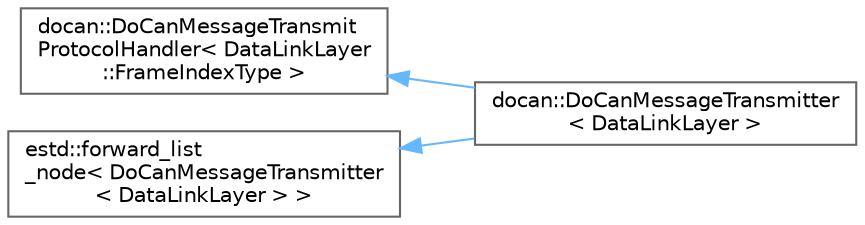 digraph "Graphical Class Hierarchy"
{
 // LATEX_PDF_SIZE
  bgcolor="transparent";
  edge [fontname=Helvetica,fontsize=10,labelfontname=Helvetica,labelfontsize=10];
  node [fontname=Helvetica,fontsize=10,shape=box,height=0.2,width=0.4];
  rankdir="LR";
  Node0 [id="Node000000",label="docan::DoCanMessageTransmit\lProtocolHandler\< DataLinkLayer\l::FrameIndexType \>",height=0.2,width=0.4,color="grey40", fillcolor="white", style="filled",URL="$d1/d77/classdocan_1_1DoCanMessageTransmitProtocolHandler.html",tooltip=" "];
  Node0 -> Node1 [id="edge31_Node000000_Node000001",dir="back",color="steelblue1",style="solid",tooltip=" "];
  Node1 [id="Node000001",label="docan::DoCanMessageTransmitter\l\< DataLinkLayer \>",height=0.2,width=0.4,color="grey40", fillcolor="white", style="filled",URL="$d9/d0d/classdocan_1_1DoCanMessageTransmitter.html",tooltip=" "];
  Node2 [id="Node000002",label="estd::forward_list\l_node\< DoCanMessageTransmitter\l\< DataLinkLayer \> \>",height=0.2,width=0.4,color="grey40", fillcolor="white", style="filled",URL="$d7/d3f/classestd_1_1forward__list__node.html",tooltip=" "];
  Node2 -> Node1 [id="edge32_Node000002_Node000001",dir="back",color="steelblue1",style="solid",tooltip=" "];
}
